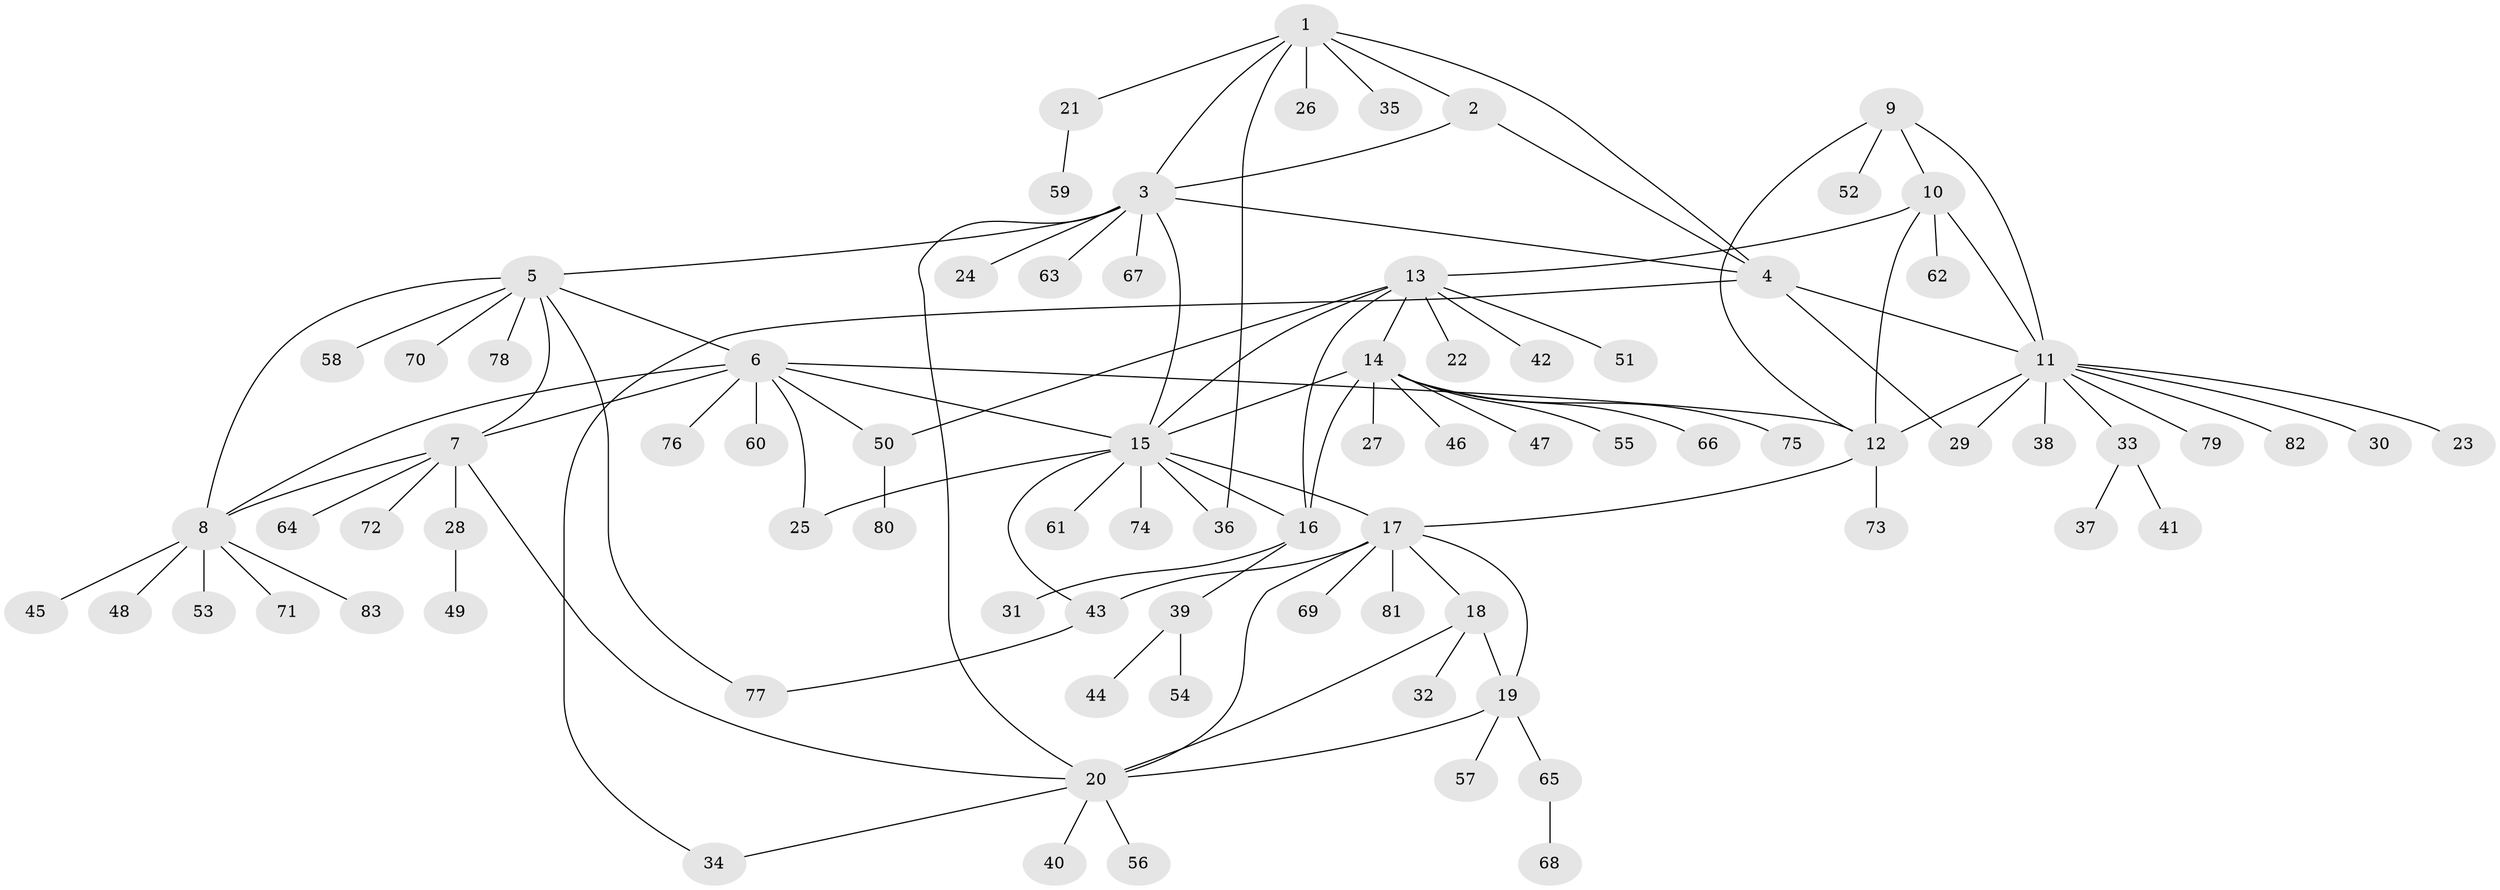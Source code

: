 // coarse degree distribution, {4: 0.17647058823529413, 5: 0.17647058823529413, 7: 0.029411764705882353, 3: 0.08823529411764706, 6: 0.08823529411764706, 9: 0.029411764705882353, 1: 0.20588235294117646, 2: 0.20588235294117646}
// Generated by graph-tools (version 1.1) at 2025/52/03/04/25 22:52:13]
// undirected, 83 vertices, 110 edges
graph export_dot {
  node [color=gray90,style=filled];
  1;
  2;
  3;
  4;
  5;
  6;
  7;
  8;
  9;
  10;
  11;
  12;
  13;
  14;
  15;
  16;
  17;
  18;
  19;
  20;
  21;
  22;
  23;
  24;
  25;
  26;
  27;
  28;
  29;
  30;
  31;
  32;
  33;
  34;
  35;
  36;
  37;
  38;
  39;
  40;
  41;
  42;
  43;
  44;
  45;
  46;
  47;
  48;
  49;
  50;
  51;
  52;
  53;
  54;
  55;
  56;
  57;
  58;
  59;
  60;
  61;
  62;
  63;
  64;
  65;
  66;
  67;
  68;
  69;
  70;
  71;
  72;
  73;
  74;
  75;
  76;
  77;
  78;
  79;
  80;
  81;
  82;
  83;
  1 -- 2;
  1 -- 3;
  1 -- 4;
  1 -- 21;
  1 -- 26;
  1 -- 35;
  1 -- 36;
  2 -- 3;
  2 -- 4;
  3 -- 4;
  3 -- 5;
  3 -- 15;
  3 -- 20;
  3 -- 24;
  3 -- 63;
  3 -- 67;
  4 -- 11;
  4 -- 29;
  4 -- 34;
  5 -- 6;
  5 -- 7;
  5 -- 8;
  5 -- 58;
  5 -- 70;
  5 -- 77;
  5 -- 78;
  6 -- 7;
  6 -- 8;
  6 -- 12;
  6 -- 15;
  6 -- 25;
  6 -- 50;
  6 -- 60;
  6 -- 76;
  7 -- 8;
  7 -- 20;
  7 -- 28;
  7 -- 64;
  7 -- 72;
  8 -- 45;
  8 -- 48;
  8 -- 53;
  8 -- 71;
  8 -- 83;
  9 -- 10;
  9 -- 11;
  9 -- 12;
  9 -- 52;
  10 -- 11;
  10 -- 12;
  10 -- 13;
  10 -- 62;
  11 -- 12;
  11 -- 23;
  11 -- 29;
  11 -- 30;
  11 -- 33;
  11 -- 38;
  11 -- 79;
  11 -- 82;
  12 -- 17;
  12 -- 73;
  13 -- 14;
  13 -- 15;
  13 -- 16;
  13 -- 22;
  13 -- 42;
  13 -- 50;
  13 -- 51;
  14 -- 15;
  14 -- 16;
  14 -- 27;
  14 -- 46;
  14 -- 47;
  14 -- 55;
  14 -- 66;
  14 -- 75;
  15 -- 16;
  15 -- 17;
  15 -- 25;
  15 -- 36;
  15 -- 43;
  15 -- 61;
  15 -- 74;
  16 -- 31;
  16 -- 39;
  17 -- 18;
  17 -- 19;
  17 -- 20;
  17 -- 43;
  17 -- 69;
  17 -- 81;
  18 -- 19;
  18 -- 20;
  18 -- 32;
  19 -- 20;
  19 -- 57;
  19 -- 65;
  20 -- 34;
  20 -- 40;
  20 -- 56;
  21 -- 59;
  28 -- 49;
  33 -- 37;
  33 -- 41;
  39 -- 44;
  39 -- 54;
  43 -- 77;
  50 -- 80;
  65 -- 68;
}
